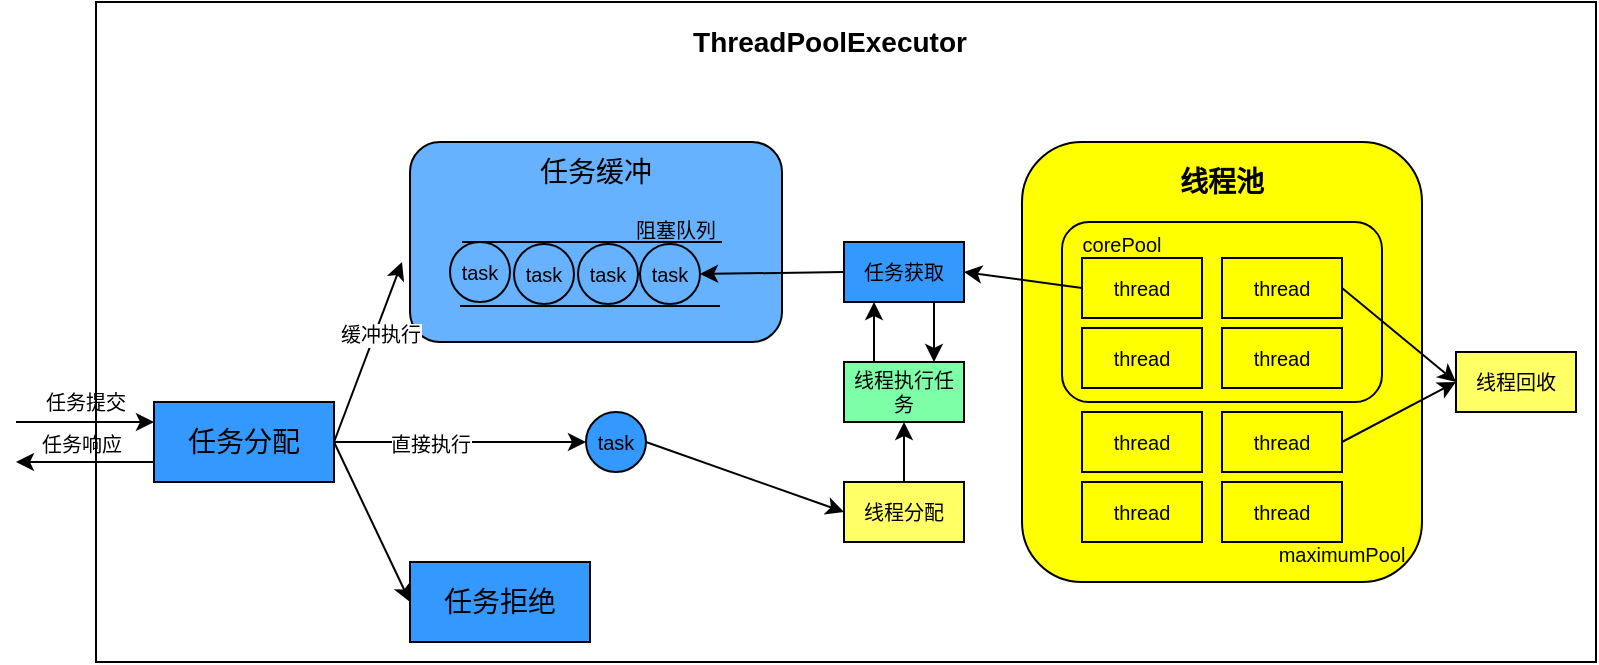 <mxfile version="16.5.1" type="device"><diagram id="W11yjABwJOngBItPuqtt" name="第 1 页"><mxGraphModel dx="2013" dy="672" grid="1" gridSize="10" guides="1" tooltips="1" connect="1" arrows="1" fold="1" page="1" pageScale="1" pageWidth="827" pageHeight="1169" math="0" shadow="0"><root><mxCell id="0"/><mxCell id="1" parent="0"/><mxCell id="kjl0W-3fCLFNN-moSzd1-5" value="" style="rounded=1;whiteSpace=wrap;html=1;fontSize=14;fillColor=#66B2FF;" vertex="1" parent="1"><mxGeometry x="197" y="210" width="186" height="100" as="geometry"/></mxCell><mxCell id="kjl0W-3fCLFNN-moSzd1-23" value="" style="rounded=1;whiteSpace=wrap;html=1;fontSize=10;fillColor=#FFFF00;" vertex="1" parent="1"><mxGeometry x="503" y="210" width="200" height="220" as="geometry"/></mxCell><mxCell id="kjl0W-3fCLFNN-moSzd1-2" value="" style="rounded=0;whiteSpace=wrap;html=1;fillColor=none;" vertex="1" parent="1"><mxGeometry x="40" y="140" width="750" height="330" as="geometry"/></mxCell><mxCell id="kjl0W-3fCLFNN-moSzd1-3" value="&lt;b&gt;&lt;font style=&quot;font-size: 14px&quot;&gt;ThreadPoolExecutor&lt;/font&gt;&lt;/b&gt;" style="text;html=1;strokeColor=none;fillColor=none;align=center;verticalAlign=middle;whiteSpace=wrap;rounded=0;" vertex="1" parent="1"><mxGeometry x="348.5" y="150" width="116" height="20" as="geometry"/></mxCell><mxCell id="kjl0W-3fCLFNN-moSzd1-4" value="任务分配" style="rounded=0;whiteSpace=wrap;html=1;fontSize=14;fillColor=#3399FF;" vertex="1" parent="1"><mxGeometry x="69" y="340" width="90" height="40" as="geometry"/></mxCell><mxCell id="kjl0W-3fCLFNN-moSzd1-6" value="任务缓冲" style="text;html=1;strokeColor=none;fillColor=none;align=center;verticalAlign=middle;whiteSpace=wrap;rounded=0;fontSize=14;" vertex="1" parent="1"><mxGeometry x="260" y="210" width="60" height="30" as="geometry"/></mxCell><mxCell id="kjl0W-3fCLFNN-moSzd1-7" value="" style="endArrow=none;html=1;rounded=0;fontSize=14;" edge="1" parent="1"><mxGeometry width="50" height="50" relative="1" as="geometry"><mxPoint x="223" y="260" as="sourcePoint"/><mxPoint x="353" y="260" as="targetPoint"/></mxGeometry></mxCell><mxCell id="kjl0W-3fCLFNN-moSzd1-9" value="" style="endArrow=none;html=1;rounded=0;fontSize=14;" edge="1" parent="1"><mxGeometry width="50" height="50" relative="1" as="geometry"><mxPoint x="222" y="292" as="sourcePoint"/><mxPoint x="352" y="292" as="targetPoint"/></mxGeometry></mxCell><mxCell id="kjl0W-3fCLFNN-moSzd1-11" value="&lt;font style=&quot;font-size: 10px&quot;&gt;阻塞队列&lt;/font&gt;" style="text;html=1;strokeColor=none;fillColor=none;align=center;verticalAlign=middle;whiteSpace=wrap;rounded=0;fontSize=14;" vertex="1" parent="1"><mxGeometry x="300" y="238" width="60" height="30" as="geometry"/></mxCell><mxCell id="kjl0W-3fCLFNN-moSzd1-12" value="task" style="ellipse;whiteSpace=wrap;html=1;aspect=fixed;fontSize=10;fillColor=none;" vertex="1" parent="1"><mxGeometry x="217" y="260" width="30" height="30" as="geometry"/></mxCell><mxCell id="kjl0W-3fCLFNN-moSzd1-13" value="task" style="ellipse;whiteSpace=wrap;html=1;aspect=fixed;fontSize=10;fillColor=none;" vertex="1" parent="1"><mxGeometry x="312" y="261" width="30" height="30" as="geometry"/></mxCell><mxCell id="kjl0W-3fCLFNN-moSzd1-14" value="task" style="ellipse;whiteSpace=wrap;html=1;aspect=fixed;fontSize=10;fillColor=none;" vertex="1" parent="1"><mxGeometry x="281" y="261" width="30" height="30" as="geometry"/></mxCell><mxCell id="kjl0W-3fCLFNN-moSzd1-15" value="task" style="ellipse;whiteSpace=wrap;html=1;aspect=fixed;fontSize=10;fillColor=none;" vertex="1" parent="1"><mxGeometry x="249" y="261" width="30" height="30" as="geometry"/></mxCell><mxCell id="kjl0W-3fCLFNN-moSzd1-16" value="" style="endArrow=classic;html=1;rounded=0;fontSize=10;exitX=1;exitY=0.5;exitDx=0;exitDy=0;" edge="1" parent="1" source="kjl0W-3fCLFNN-moSzd1-4"><mxGeometry width="50" height="50" relative="1" as="geometry"><mxPoint x="143" y="320" as="sourcePoint"/><mxPoint x="193" y="270" as="targetPoint"/></mxGeometry></mxCell><mxCell id="kjl0W-3fCLFNN-moSzd1-17" value="缓冲执行" style="edgeLabel;html=1;align=center;verticalAlign=middle;resizable=0;points=[];fontSize=10;" vertex="1" connectable="0" parent="kjl0W-3fCLFNN-moSzd1-16"><mxGeometry x="0.22" y="-2" relative="1" as="geometry"><mxPoint as="offset"/></mxGeometry></mxCell><mxCell id="kjl0W-3fCLFNN-moSzd1-18" value="task" style="ellipse;whiteSpace=wrap;html=1;aspect=fixed;fontSize=10;fillColor=#3399FF;" vertex="1" parent="1"><mxGeometry x="285" y="345" width="30" height="30" as="geometry"/></mxCell><mxCell id="kjl0W-3fCLFNN-moSzd1-19" value="" style="endArrow=classic;html=1;rounded=0;fontSize=10;exitX=1;exitY=0.5;exitDx=0;exitDy=0;entryX=0;entryY=0.5;entryDx=0;entryDy=0;" edge="1" parent="1" source="kjl0W-3fCLFNN-moSzd1-4" target="kjl0W-3fCLFNN-moSzd1-18"><mxGeometry width="50" height="50" relative="1" as="geometry"><mxPoint x="173" y="390" as="sourcePoint"/><mxPoint x="223" y="340" as="targetPoint"/></mxGeometry></mxCell><mxCell id="kjl0W-3fCLFNN-moSzd1-20" value="直接执行" style="edgeLabel;html=1;align=center;verticalAlign=middle;resizable=0;points=[];fontSize=10;" vertex="1" connectable="0" parent="kjl0W-3fCLFNN-moSzd1-19"><mxGeometry x="-0.239" y="-1" relative="1" as="geometry"><mxPoint as="offset"/></mxGeometry></mxCell><mxCell id="kjl0W-3fCLFNN-moSzd1-21" value="任务拒绝" style="rounded=0;whiteSpace=wrap;html=1;fontSize=14;fillColor=#3399FF;" vertex="1" parent="1"><mxGeometry x="197" y="420" width="90" height="40" as="geometry"/></mxCell><mxCell id="kjl0W-3fCLFNN-moSzd1-22" value="" style="endArrow=classic;html=1;rounded=0;fontSize=10;entryX=0;entryY=0.5;entryDx=0;entryDy=0;exitX=1;exitY=0.5;exitDx=0;exitDy=0;" edge="1" parent="1" source="kjl0W-3fCLFNN-moSzd1-4" target="kjl0W-3fCLFNN-moSzd1-21"><mxGeometry width="50" height="50" relative="1" as="geometry"><mxPoint x="113" y="450" as="sourcePoint"/><mxPoint x="163" y="400" as="targetPoint"/></mxGeometry></mxCell><mxCell id="kjl0W-3fCLFNN-moSzd1-24" value="&lt;span style=&quot;font-size: 14px&quot;&gt;&lt;b&gt;线程池&lt;/b&gt;&lt;/span&gt;" style="text;html=1;strokeColor=none;fillColor=none;align=center;verticalAlign=middle;whiteSpace=wrap;rounded=0;" vertex="1" parent="1"><mxGeometry x="545" y="220" width="116" height="20" as="geometry"/></mxCell><mxCell id="kjl0W-3fCLFNN-moSzd1-25" value="" style="rounded=1;whiteSpace=wrap;html=1;fontSize=10;fillColor=none;" vertex="1" parent="1"><mxGeometry x="523" y="250" width="160" height="90" as="geometry"/></mxCell><mxCell id="kjl0W-3fCLFNN-moSzd1-26" value="&lt;font style=&quot;font-size: 10px&quot;&gt;corePool&lt;/font&gt;" style="text;html=1;strokeColor=none;fillColor=none;align=center;verticalAlign=middle;whiteSpace=wrap;rounded=0;fontSize=14;" vertex="1" parent="1"><mxGeometry x="523" y="245" width="60" height="30" as="geometry"/></mxCell><mxCell id="kjl0W-3fCLFNN-moSzd1-27" value="&lt;font style=&quot;font-size: 10px&quot;&gt;maximumPool&lt;/font&gt;" style="text;html=1;strokeColor=none;fillColor=none;align=center;verticalAlign=middle;whiteSpace=wrap;rounded=0;fontSize=14;" vertex="1" parent="1"><mxGeometry x="633" y="400" width="60" height="30" as="geometry"/></mxCell><mxCell id="kjl0W-3fCLFNN-moSzd1-28" value="thread" style="rounded=0;whiteSpace=wrap;html=1;fontSize=10;fillColor=none;" vertex="1" parent="1"><mxGeometry x="603" y="380" width="60" height="30" as="geometry"/></mxCell><mxCell id="kjl0W-3fCLFNN-moSzd1-29" value="thread" style="rounded=0;whiteSpace=wrap;html=1;fontSize=10;fillColor=none;" vertex="1" parent="1"><mxGeometry x="603" y="345" width="60" height="30" as="geometry"/></mxCell><mxCell id="kjl0W-3fCLFNN-moSzd1-30" value="thread" style="rounded=0;whiteSpace=wrap;html=1;fontSize=10;fillColor=none;" vertex="1" parent="1"><mxGeometry x="533" y="380" width="60" height="30" as="geometry"/></mxCell><mxCell id="kjl0W-3fCLFNN-moSzd1-31" value="thread" style="rounded=0;whiteSpace=wrap;html=1;fontSize=10;fillColor=none;" vertex="1" parent="1"><mxGeometry x="533" y="345" width="60" height="30" as="geometry"/></mxCell><mxCell id="kjl0W-3fCLFNN-moSzd1-32" value="thread" style="rounded=0;whiteSpace=wrap;html=1;fontSize=10;fillColor=none;" vertex="1" parent="1"><mxGeometry x="603" y="303" width="60" height="30" as="geometry"/></mxCell><mxCell id="kjl0W-3fCLFNN-moSzd1-33" value="thread" style="rounded=0;whiteSpace=wrap;html=1;fontSize=10;fillColor=none;" vertex="1" parent="1"><mxGeometry x="603" y="268" width="60" height="30" as="geometry"/></mxCell><mxCell id="kjl0W-3fCLFNN-moSzd1-34" value="thread" style="rounded=0;whiteSpace=wrap;html=1;fontSize=10;fillColor=none;" vertex="1" parent="1"><mxGeometry x="533" y="303" width="60" height="30" as="geometry"/></mxCell><mxCell id="kjl0W-3fCLFNN-moSzd1-35" value="thread" style="rounded=0;whiteSpace=wrap;html=1;fontSize=10;fillColor=none;" vertex="1" parent="1"><mxGeometry x="533" y="268" width="60" height="30" as="geometry"/></mxCell><mxCell id="kjl0W-3fCLFNN-moSzd1-37" value="任务获取" style="rounded=0;whiteSpace=wrap;html=1;fontSize=10;fillColor=#3399FF;" vertex="1" parent="1"><mxGeometry x="414" y="260" width="60" height="30" as="geometry"/></mxCell><mxCell id="kjl0W-3fCLFNN-moSzd1-38" value="线程执行任务" style="rounded=0;whiteSpace=wrap;html=1;fontSize=10;fillColor=#7DFFA8;" vertex="1" parent="1"><mxGeometry x="414" y="320" width="60" height="30" as="geometry"/></mxCell><mxCell id="kjl0W-3fCLFNN-moSzd1-39" value="线程分配" style="rounded=0;whiteSpace=wrap;html=1;fontSize=10;fillColor=#FFFF66;" vertex="1" parent="1"><mxGeometry x="414" y="380" width="60" height="30" as="geometry"/></mxCell><mxCell id="kjl0W-3fCLFNN-moSzd1-41" value="" style="endArrow=classic;html=1;rounded=0;fontSize=10;exitX=1;exitY=0.5;exitDx=0;exitDy=0;entryX=0;entryY=0.5;entryDx=0;entryDy=0;" edge="1" parent="1" source="kjl0W-3fCLFNN-moSzd1-18" target="kjl0W-3fCLFNN-moSzd1-39"><mxGeometry width="50" height="50" relative="1" as="geometry"><mxPoint x="330" y="430" as="sourcePoint"/><mxPoint x="380" y="380" as="targetPoint"/></mxGeometry></mxCell><mxCell id="kjl0W-3fCLFNN-moSzd1-42" value="" style="endArrow=classic;html=1;rounded=0;fontSize=10;exitX=0;exitY=0.5;exitDx=0;exitDy=0;entryX=1;entryY=0.5;entryDx=0;entryDy=0;" edge="1" parent="1" source="kjl0W-3fCLFNN-moSzd1-35" target="kjl0W-3fCLFNN-moSzd1-37"><mxGeometry width="50" height="50" relative="1" as="geometry"><mxPoint x="230" y="560" as="sourcePoint"/><mxPoint x="280" y="510" as="targetPoint"/></mxGeometry></mxCell><mxCell id="kjl0W-3fCLFNN-moSzd1-43" value="" style="endArrow=classic;html=1;rounded=0;fontSize=10;exitX=0;exitY=0.5;exitDx=0;exitDy=0;entryX=1;entryY=0.5;entryDx=0;entryDy=0;" edge="1" parent="1" source="kjl0W-3fCLFNN-moSzd1-37" target="kjl0W-3fCLFNN-moSzd1-13"><mxGeometry width="50" height="50" relative="1" as="geometry"><mxPoint x="370" y="570" as="sourcePoint"/><mxPoint x="420" y="520" as="targetPoint"/></mxGeometry></mxCell><mxCell id="kjl0W-3fCLFNN-moSzd1-44" value="" style="endArrow=classic;html=1;rounded=0;fontSize=10;exitX=0.75;exitY=1;exitDx=0;exitDy=0;entryX=0.75;entryY=0;entryDx=0;entryDy=0;" edge="1" parent="1" source="kjl0W-3fCLFNN-moSzd1-37" target="kjl0W-3fCLFNN-moSzd1-38"><mxGeometry width="50" height="50" relative="1" as="geometry"><mxPoint x="310" y="560" as="sourcePoint"/><mxPoint x="360" y="510" as="targetPoint"/></mxGeometry></mxCell><mxCell id="kjl0W-3fCLFNN-moSzd1-45" value="" style="endArrow=classic;html=1;rounded=0;fontSize=10;exitX=0.25;exitY=0;exitDx=0;exitDy=0;entryX=0.25;entryY=1;entryDx=0;entryDy=0;" edge="1" parent="1" source="kjl0W-3fCLFNN-moSzd1-38" target="kjl0W-3fCLFNN-moSzd1-37"><mxGeometry width="50" height="50" relative="1" as="geometry"><mxPoint x="350" y="560" as="sourcePoint"/><mxPoint x="400" y="510" as="targetPoint"/></mxGeometry></mxCell><mxCell id="kjl0W-3fCLFNN-moSzd1-46" value="" style="endArrow=classic;html=1;rounded=0;fontSize=10;exitX=0.5;exitY=0;exitDx=0;exitDy=0;entryX=0.5;entryY=1;entryDx=0;entryDy=0;" edge="1" parent="1" source="kjl0W-3fCLFNN-moSzd1-39" target="kjl0W-3fCLFNN-moSzd1-38"><mxGeometry width="50" height="50" relative="1" as="geometry"><mxPoint x="400" y="600" as="sourcePoint"/><mxPoint x="450" y="550" as="targetPoint"/></mxGeometry></mxCell><mxCell id="kjl0W-3fCLFNN-moSzd1-47" value="线程回收" style="rounded=0;whiteSpace=wrap;html=1;fontSize=10;fillColor=#FFFF66;" vertex="1" parent="1"><mxGeometry x="720" y="315" width="60" height="30" as="geometry"/></mxCell><mxCell id="kjl0W-3fCLFNN-moSzd1-48" value="" style="endArrow=classic;html=1;rounded=0;fontSize=10;exitX=1;exitY=0.5;exitDx=0;exitDy=0;entryX=0;entryY=0.5;entryDx=0;entryDy=0;" edge="1" parent="1" source="kjl0W-3fCLFNN-moSzd1-29" target="kjl0W-3fCLFNN-moSzd1-47"><mxGeometry width="50" height="50" relative="1" as="geometry"><mxPoint x="620" y="580" as="sourcePoint"/><mxPoint x="670" y="530" as="targetPoint"/></mxGeometry></mxCell><mxCell id="kjl0W-3fCLFNN-moSzd1-49" value="" style="endArrow=classic;html=1;rounded=0;fontSize=10;exitX=1;exitY=0.5;exitDx=0;exitDy=0;entryX=0;entryY=0.5;entryDx=0;entryDy=0;" edge="1" parent="1" source="kjl0W-3fCLFNN-moSzd1-33" target="kjl0W-3fCLFNN-moSzd1-47"><mxGeometry width="50" height="50" relative="1" as="geometry"><mxPoint x="490" y="610" as="sourcePoint"/><mxPoint x="540" y="560" as="targetPoint"/></mxGeometry></mxCell><mxCell id="kjl0W-3fCLFNN-moSzd1-50" value="" style="endArrow=classic;html=1;rounded=0;fontSize=10;entryX=0;entryY=0.25;entryDx=0;entryDy=0;" edge="1" parent="1" target="kjl0W-3fCLFNN-moSzd1-4"><mxGeometry width="50" height="50" relative="1" as="geometry"><mxPoint y="350" as="sourcePoint"/><mxPoint x="50" y="340" as="targetPoint"/></mxGeometry></mxCell><mxCell id="kjl0W-3fCLFNN-moSzd1-51" value="" style="endArrow=classic;html=1;rounded=0;fontSize=10;exitX=0;exitY=0.75;exitDx=0;exitDy=0;" edge="1" parent="1" source="kjl0W-3fCLFNN-moSzd1-4"><mxGeometry width="50" height="50" relative="1" as="geometry"><mxPoint x="-30" y="440" as="sourcePoint"/><mxPoint y="370" as="targetPoint"/></mxGeometry></mxCell><mxCell id="kjl0W-3fCLFNN-moSzd1-52" value="任务提交" style="text;html=1;strokeColor=none;fillColor=none;align=center;verticalAlign=middle;whiteSpace=wrap;rounded=0;fontSize=10;" vertex="1" parent="1"><mxGeometry x="5" y="325" width="60" height="30" as="geometry"/></mxCell><mxCell id="kjl0W-3fCLFNN-moSzd1-53" value="任务响应" style="text;html=1;strokeColor=none;fillColor=none;align=center;verticalAlign=middle;whiteSpace=wrap;rounded=0;fontSize=10;" vertex="1" parent="1"><mxGeometry x="3" y="346" width="60" height="30" as="geometry"/></mxCell></root></mxGraphModel></diagram></mxfile>